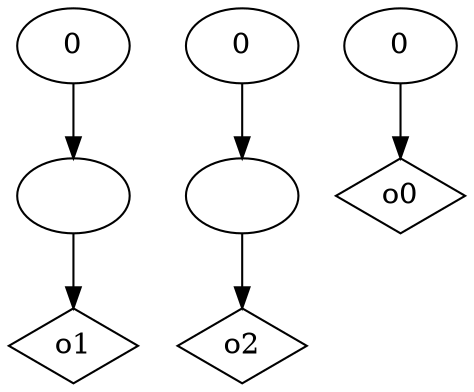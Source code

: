 digraph G {
n3 [label=""];
n4 [label=""];
n5 [label="o0",shape="diamond"];
n6 [label="o1",shape="diamond"];
n7 [label="o2",shape="diamond"];
n9 [label="0"];
n10 [label="0"];
n11 [label="0"];
n3 -> n6
n4 -> n7
n9 -> n3
n10 -> n4
n11 -> n5
}